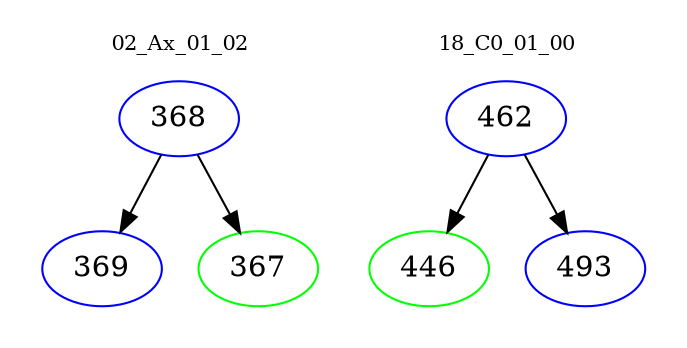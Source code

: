 digraph{
subgraph cluster_0 {
color = white
label = "02_Ax_01_02";
fontsize=10;
T0_368 [label="368", color="blue"]
T0_368 -> T0_369 [color="black"]
T0_369 [label="369", color="blue"]
T0_368 -> T0_367 [color="black"]
T0_367 [label="367", color="green"]
}
subgraph cluster_1 {
color = white
label = "18_C0_01_00";
fontsize=10;
T1_462 [label="462", color="blue"]
T1_462 -> T1_446 [color="black"]
T1_446 [label="446", color="green"]
T1_462 -> T1_493 [color="black"]
T1_493 [label="493", color="blue"]
}
}
